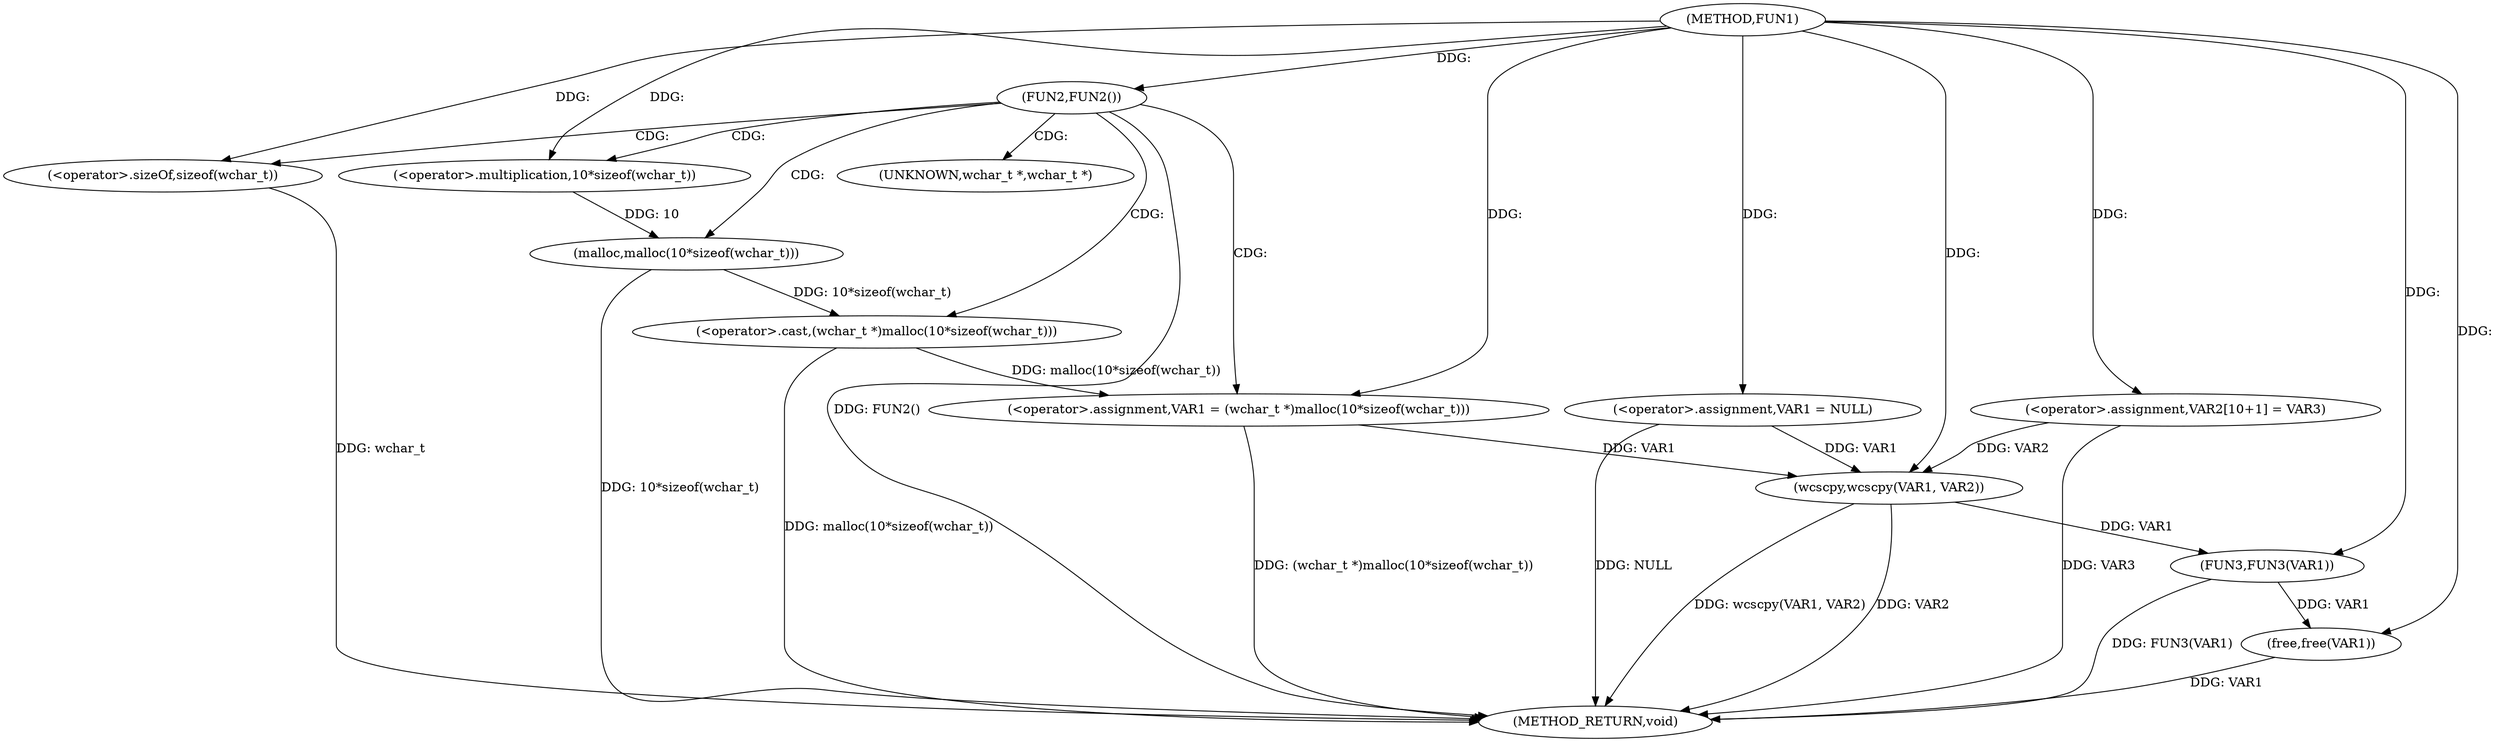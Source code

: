 digraph FUN1 {  
"1000100" [label = "(METHOD,FUN1)" ]
"1000130" [label = "(METHOD_RETURN,void)" ]
"1000103" [label = "(<operator>.assignment,VAR1 = NULL)" ]
"1000107" [label = "(FUN2,FUN2())" ]
"1000109" [label = "(<operator>.assignment,VAR1 = (wchar_t *)malloc(10*sizeof(wchar_t)))" ]
"1000111" [label = "(<operator>.cast,(wchar_t *)malloc(10*sizeof(wchar_t)))" ]
"1000113" [label = "(malloc,malloc(10*sizeof(wchar_t)))" ]
"1000114" [label = "(<operator>.multiplication,10*sizeof(wchar_t))" ]
"1000116" [label = "(<operator>.sizeOf,sizeof(wchar_t))" ]
"1000120" [label = "(<operator>.assignment,VAR2[10+1] = VAR3)" ]
"1000123" [label = "(wcscpy,wcscpy(VAR1, VAR2))" ]
"1000126" [label = "(FUN3,FUN3(VAR1))" ]
"1000128" [label = "(free,free(VAR1))" ]
"1000112" [label = "(UNKNOWN,wchar_t *,wchar_t *)" ]
  "1000116" -> "1000130"  [ label = "DDG: wchar_t"] 
  "1000126" -> "1000130"  [ label = "DDG: FUN3(VAR1)"] 
  "1000123" -> "1000130"  [ label = "DDG: VAR2"] 
  "1000107" -> "1000130"  [ label = "DDG: FUN2()"] 
  "1000103" -> "1000130"  [ label = "DDG: NULL"] 
  "1000113" -> "1000130"  [ label = "DDG: 10*sizeof(wchar_t)"] 
  "1000123" -> "1000130"  [ label = "DDG: wcscpy(VAR1, VAR2)"] 
  "1000120" -> "1000130"  [ label = "DDG: VAR3"] 
  "1000128" -> "1000130"  [ label = "DDG: VAR1"] 
  "1000111" -> "1000130"  [ label = "DDG: malloc(10*sizeof(wchar_t))"] 
  "1000109" -> "1000130"  [ label = "DDG: (wchar_t *)malloc(10*sizeof(wchar_t))"] 
  "1000100" -> "1000103"  [ label = "DDG: "] 
  "1000100" -> "1000107"  [ label = "DDG: "] 
  "1000111" -> "1000109"  [ label = "DDG: malloc(10*sizeof(wchar_t))"] 
  "1000100" -> "1000109"  [ label = "DDG: "] 
  "1000113" -> "1000111"  [ label = "DDG: 10*sizeof(wchar_t)"] 
  "1000114" -> "1000113"  [ label = "DDG: 10"] 
  "1000100" -> "1000114"  [ label = "DDG: "] 
  "1000100" -> "1000116"  [ label = "DDG: "] 
  "1000100" -> "1000120"  [ label = "DDG: "] 
  "1000103" -> "1000123"  [ label = "DDG: VAR1"] 
  "1000109" -> "1000123"  [ label = "DDG: VAR1"] 
  "1000100" -> "1000123"  [ label = "DDG: "] 
  "1000120" -> "1000123"  [ label = "DDG: VAR2"] 
  "1000123" -> "1000126"  [ label = "DDG: VAR1"] 
  "1000100" -> "1000126"  [ label = "DDG: "] 
  "1000126" -> "1000128"  [ label = "DDG: VAR1"] 
  "1000100" -> "1000128"  [ label = "DDG: "] 
  "1000107" -> "1000109"  [ label = "CDG: "] 
  "1000107" -> "1000112"  [ label = "CDG: "] 
  "1000107" -> "1000116"  [ label = "CDG: "] 
  "1000107" -> "1000113"  [ label = "CDG: "] 
  "1000107" -> "1000111"  [ label = "CDG: "] 
  "1000107" -> "1000114"  [ label = "CDG: "] 
}
